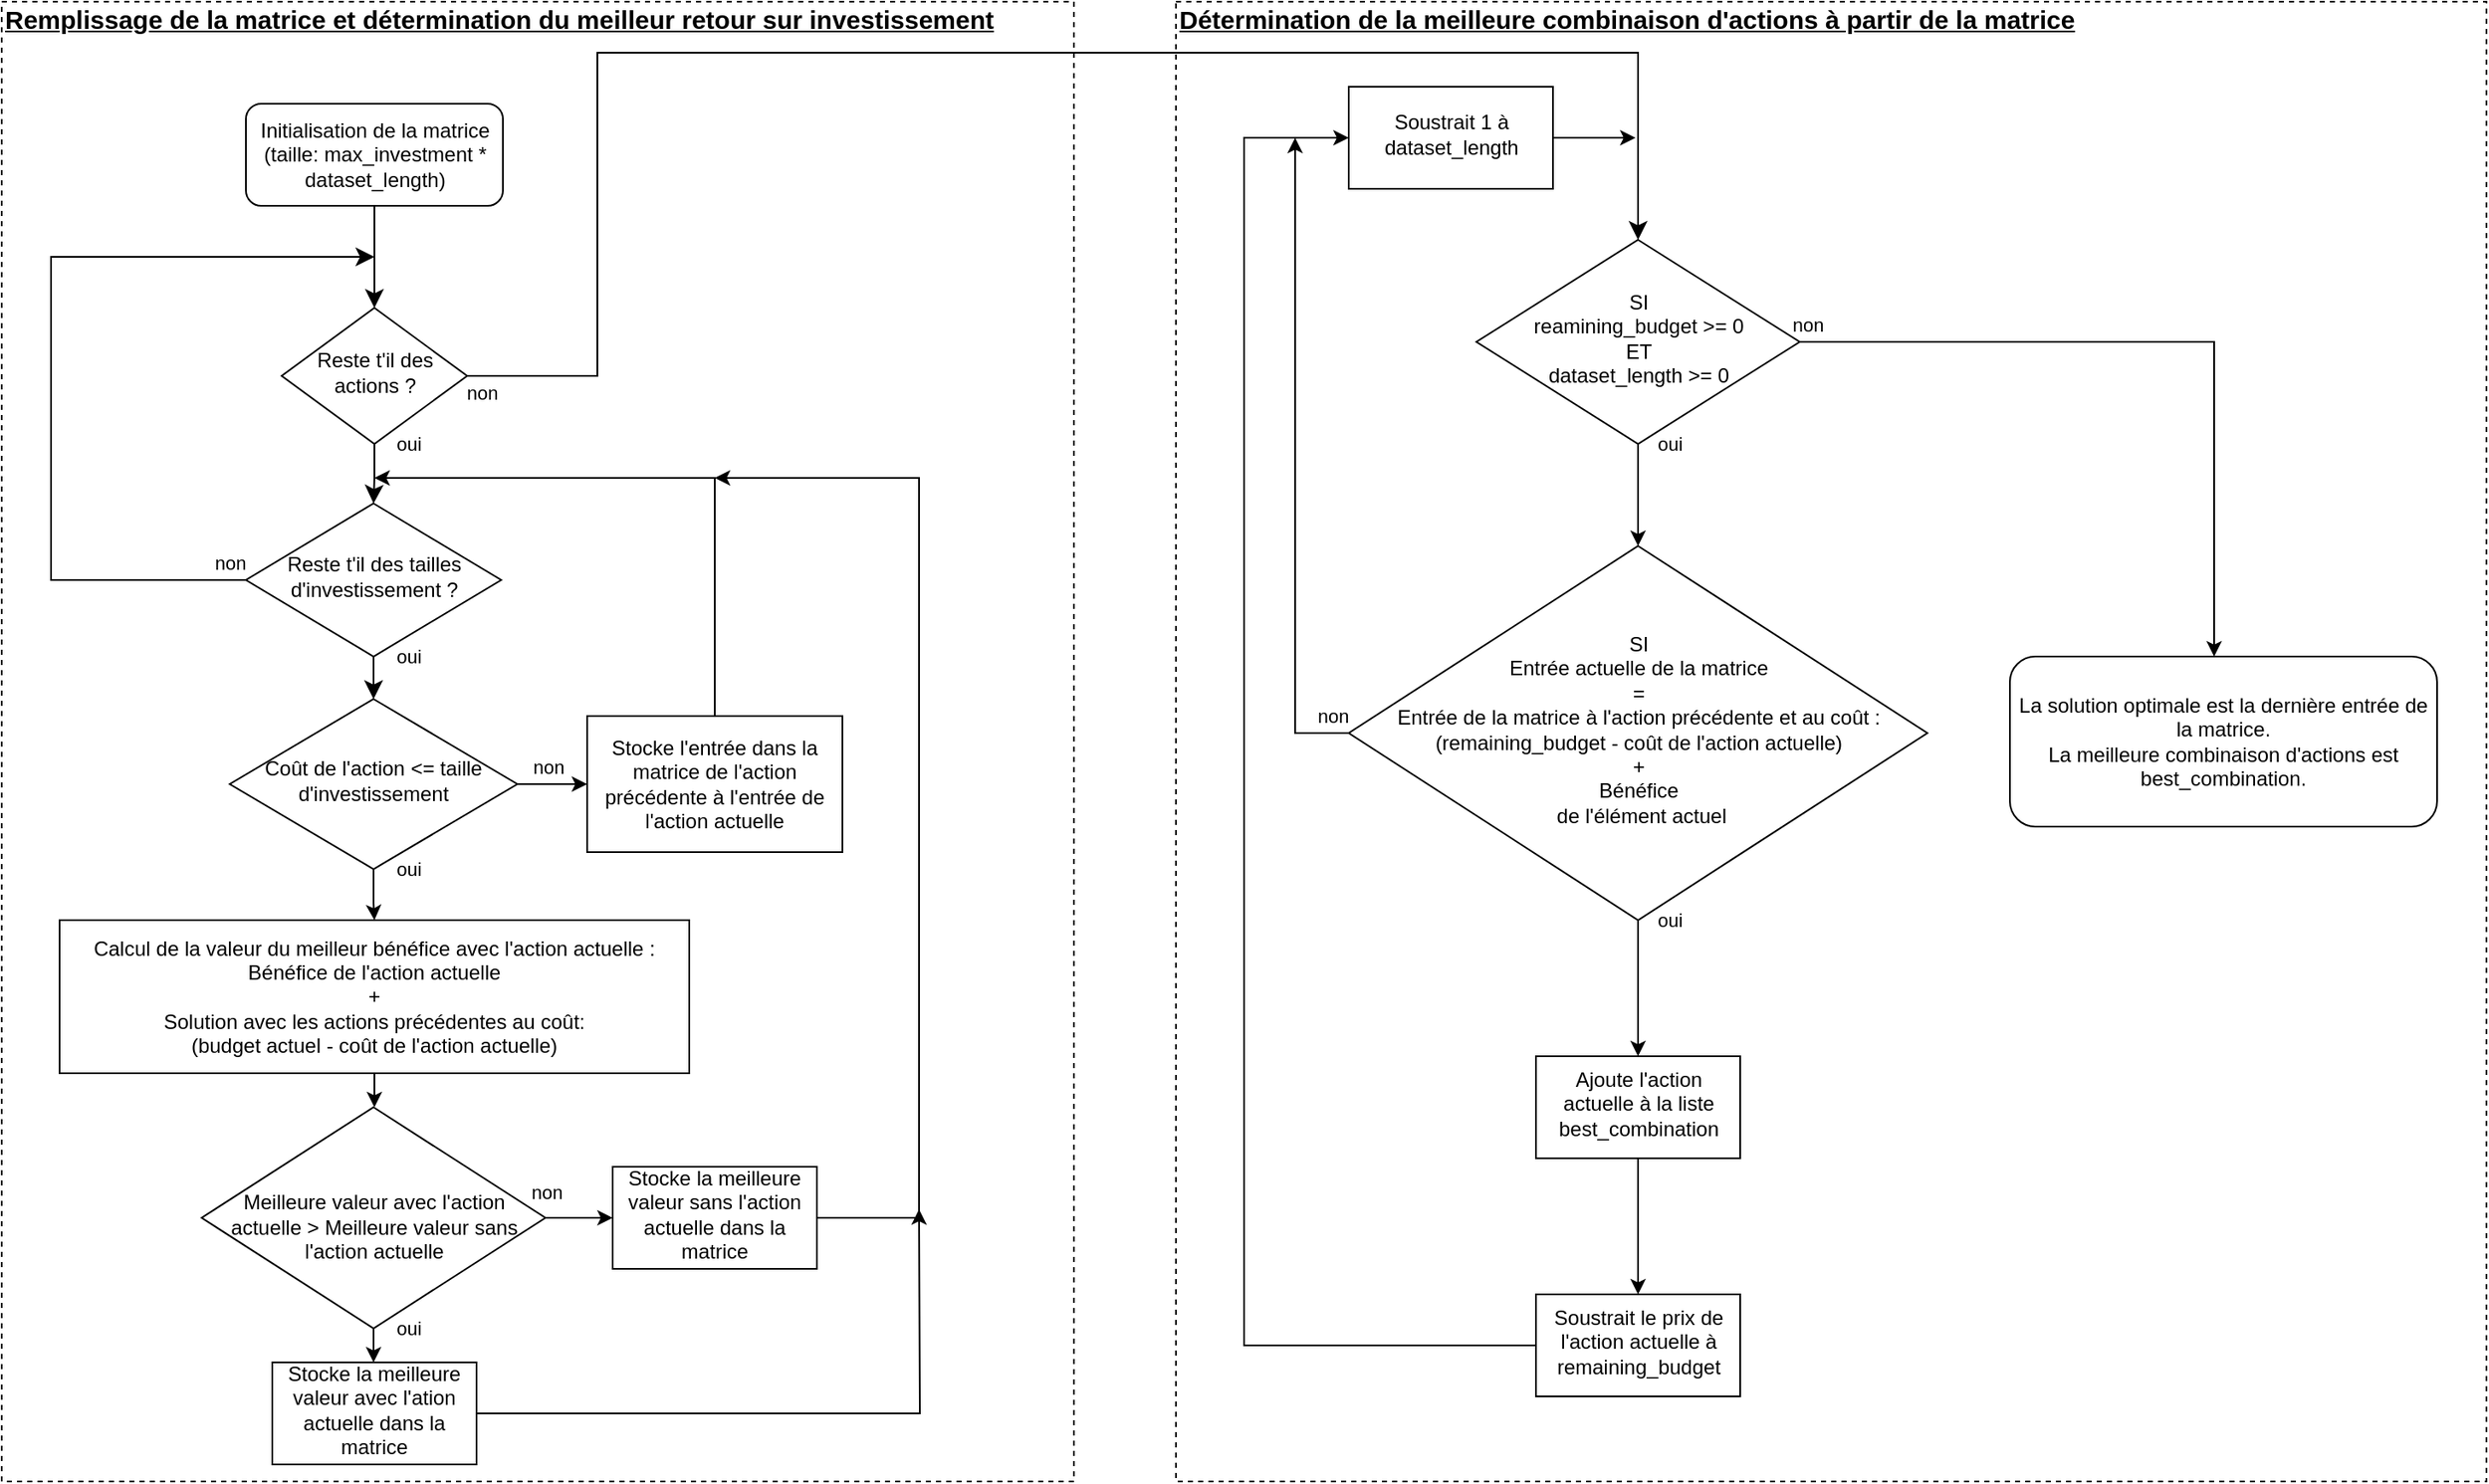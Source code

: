 <mxfile version="15.3.8" type="device"><diagram id="C5RBs43oDa-KdzZeNtuy" name="Page-1"><mxGraphModel dx="1495" dy="822" grid="1" gridSize="10" guides="1" tooltips="1" connect="1" arrows="1" fold="1" page="1" pageScale="1" pageWidth="827" pageHeight="1169" math="0" shadow="0"><root><mxCell id="WIyWlLk6GJQsqaUBKTNV-0"/><mxCell id="WIyWlLk6GJQsqaUBKTNV-1" parent="WIyWlLk6GJQsqaUBKTNV-0"/><mxCell id="4IXa_4E6UTOtuJ-21AAR-43" value="" style="rounded=0;whiteSpace=wrap;html=1;dashed=1;" vertex="1" parent="WIyWlLk6GJQsqaUBKTNV-1"><mxGeometry x="850" y="20" width="770" height="870" as="geometry"/></mxCell><mxCell id="4IXa_4E6UTOtuJ-21AAR-41" value="&lt;p style=&quot;line-height: 120%&quot;&gt;&lt;br&gt;&lt;/p&gt;" style="rounded=0;whiteSpace=wrap;html=1;dashed=1;align=left;" vertex="1" parent="WIyWlLk6GJQsqaUBKTNV-1"><mxGeometry x="160" y="20" width="630" height="870" as="geometry"/></mxCell><mxCell id="WIyWlLk6GJQsqaUBKTNV-2" value="" style="rounded=0;html=1;jettySize=auto;orthogonalLoop=1;fontSize=11;endArrow=classic;endFill=1;endSize=8;strokeWidth=1;shadow=0;labelBackgroundColor=none;edgeStyle=orthogonalEdgeStyle;" parent="WIyWlLk6GJQsqaUBKTNV-1" source="WIyWlLk6GJQsqaUBKTNV-3" target="WIyWlLk6GJQsqaUBKTNV-6" edge="1"><mxGeometry relative="1" as="geometry"/></mxCell><mxCell id="WIyWlLk6GJQsqaUBKTNV-3" value="Initialisation de la matrice&lt;br&gt;(taille: max_investment * dataset_length)" style="rounded=1;whiteSpace=wrap;html=1;fontSize=12;glass=0;strokeWidth=1;shadow=0;" parent="WIyWlLk6GJQsqaUBKTNV-1" vertex="1"><mxGeometry x="303.5" y="80" width="151" height="60" as="geometry"/></mxCell><mxCell id="WIyWlLk6GJQsqaUBKTNV-4" value="oui" style="rounded=0;html=1;jettySize=auto;orthogonalLoop=1;fontSize=11;endArrow=classic;endFill=1;endSize=8;strokeWidth=1;shadow=0;labelBackgroundColor=none;edgeStyle=orthogonalEdgeStyle;" parent="WIyWlLk6GJQsqaUBKTNV-1" source="WIyWlLk6GJQsqaUBKTNV-6" target="WIyWlLk6GJQsqaUBKTNV-10" edge="1"><mxGeometry x="-1" y="20" relative="1" as="geometry"><mxPoint as="offset"/></mxGeometry></mxCell><mxCell id="WIyWlLk6GJQsqaUBKTNV-5" value="non" style="edgeStyle=orthogonalEdgeStyle;rounded=0;html=1;jettySize=auto;orthogonalLoop=1;fontSize=11;endArrow=classic;endFill=1;endSize=8;strokeWidth=1;shadow=0;labelBackgroundColor=none;entryX=0.5;entryY=0;entryDx=0;entryDy=0;exitX=1;exitY=0.5;exitDx=0;exitDy=0;" parent="WIyWlLk6GJQsqaUBKTNV-1" source="WIyWlLk6GJQsqaUBKTNV-6" target="4IXa_4E6UTOtuJ-21AAR-14" edge="1"><mxGeometry x="-0.983" y="-10" relative="1" as="geometry"><mxPoint as="offset"/><mxPoint x="459" y="770" as="targetPoint"/><Array as="points"><mxPoint x="510" y="240"/><mxPoint x="510" y="50"/><mxPoint x="1122" y="50"/></Array></mxGeometry></mxCell><mxCell id="WIyWlLk6GJQsqaUBKTNV-6" value="Reste t'il des actions ?" style="rhombus;whiteSpace=wrap;html=1;shadow=0;fontFamily=Helvetica;fontSize=12;align=center;strokeWidth=1;spacing=6;spacingTop=-4;" parent="WIyWlLk6GJQsqaUBKTNV-1" vertex="1"><mxGeometry x="324.5" y="200" width="109" height="80" as="geometry"/></mxCell><mxCell id="WIyWlLk6GJQsqaUBKTNV-8" value="non" style="rounded=0;html=1;jettySize=auto;orthogonalLoop=1;fontSize=11;endArrow=classic;endFill=1;endSize=8;strokeWidth=1;shadow=0;labelBackgroundColor=none;edgeStyle=orthogonalEdgeStyle;exitX=0;exitY=0.5;exitDx=0;exitDy=0;" parent="WIyWlLk6GJQsqaUBKTNV-1" source="WIyWlLk6GJQsqaUBKTNV-10" edge="1"><mxGeometry x="-0.962" y="-10" relative="1" as="geometry"><mxPoint as="offset"/><mxPoint x="379" y="170" as="targetPoint"/><Array as="points"><mxPoint x="304" y="360"/><mxPoint x="189" y="360"/><mxPoint x="189" y="170"/></Array></mxGeometry></mxCell><mxCell id="WIyWlLk6GJQsqaUBKTNV-10" value="Reste t'il des tailles d'investissement ?" style="rhombus;whiteSpace=wrap;html=1;shadow=0;fontFamily=Helvetica;fontSize=12;align=center;strokeWidth=1;spacing=6;spacingTop=-4;" parent="WIyWlLk6GJQsqaUBKTNV-1" vertex="1"><mxGeometry x="303.5" y="315" width="150" height="90" as="geometry"/></mxCell><mxCell id="4IXa_4E6UTOtuJ-21AAR-33" style="edgeStyle=orthogonalEdgeStyle;rounded=0;orthogonalLoop=1;jettySize=auto;html=1;entryX=0.5;entryY=0;entryDx=0;entryDy=0;" edge="1" parent="WIyWlLk6GJQsqaUBKTNV-1" source="4IXa_4E6UTOtuJ-21AAR-3" target="4IXa_4E6UTOtuJ-21AAR-32"><mxGeometry relative="1" as="geometry"/></mxCell><mxCell id="4IXa_4E6UTOtuJ-21AAR-3" value="Calcul de la valeur du meilleur bénéfice avec l'action actuelle :&lt;br&gt;Bénéfice de l'action actuelle&lt;br&gt;+&lt;br&gt;Solution avec les actions précédentes au coût:&lt;br&gt;(budget actuel - coût de l'action actuelle)" style="rounded=0;whiteSpace=wrap;html=1;" vertex="1" parent="WIyWlLk6GJQsqaUBKTNV-1"><mxGeometry x="194" y="560" width="370" height="90" as="geometry"/></mxCell><mxCell id="4IXa_4E6UTOtuJ-21AAR-6" value="oui" style="edgeStyle=orthogonalEdgeStyle;rounded=0;orthogonalLoop=1;jettySize=auto;html=1;" edge="1" parent="WIyWlLk6GJQsqaUBKTNV-1" source="4IXa_4E6UTOtuJ-21AAR-5" target="4IXa_4E6UTOtuJ-21AAR-3"><mxGeometry x="-1" y="20" relative="1" as="geometry"><mxPoint as="offset"/></mxGeometry></mxCell><mxCell id="4IXa_4E6UTOtuJ-21AAR-5" value="Coût de l'action &amp;lt;= taille d'investissement" style="rhombus;whiteSpace=wrap;html=1;shadow=0;fontFamily=Helvetica;fontSize=12;align=center;strokeWidth=1;spacing=6;spacingTop=-4;" vertex="1" parent="WIyWlLk6GJQsqaUBKTNV-1"><mxGeometry x="294" y="430" width="169" height="100" as="geometry"/></mxCell><mxCell id="4IXa_4E6UTOtuJ-21AAR-9" value="oui" style="rounded=0;html=1;jettySize=auto;orthogonalLoop=1;fontSize=11;endArrow=classic;endFill=1;endSize=8;strokeWidth=1;shadow=0;labelBackgroundColor=none;edgeStyle=orthogonalEdgeStyle;exitX=0.5;exitY=1;exitDx=0;exitDy=0;entryX=0.5;entryY=0;entryDx=0;entryDy=0;" edge="1" parent="WIyWlLk6GJQsqaUBKTNV-1" source="WIyWlLk6GJQsqaUBKTNV-10" target="4IXa_4E6UTOtuJ-21AAR-5"><mxGeometry x="-1" y="20" relative="1" as="geometry"><mxPoint as="offset"/><mxPoint x="389" y="300" as="sourcePoint"/><mxPoint x="389" y="340" as="targetPoint"/><Array as="points"><mxPoint x="379" y="420"/><mxPoint x="379" y="420"/></Array></mxGeometry></mxCell><mxCell id="4IXa_4E6UTOtuJ-21AAR-13" style="edgeStyle=orthogonalEdgeStyle;rounded=0;orthogonalLoop=1;jettySize=auto;html=1;exitX=0.5;exitY=0;exitDx=0;exitDy=0;" edge="1" parent="WIyWlLk6GJQsqaUBKTNV-1" source="4IXa_4E6UTOtuJ-21AAR-10"><mxGeometry relative="1" as="geometry"><mxPoint x="379" y="300" as="targetPoint"/><Array as="points"><mxPoint x="579" y="300"/><mxPoint x="379" y="300"/></Array></mxGeometry></mxCell><mxCell id="4IXa_4E6UTOtuJ-21AAR-10" value="Stocke l'entrée dans la matrice de l'action précédente à l'entrée de l'action actuelle" style="rounded=0;whiteSpace=wrap;html=1;" vertex="1" parent="WIyWlLk6GJQsqaUBKTNV-1"><mxGeometry x="504" y="440" width="150" height="80" as="geometry"/></mxCell><mxCell id="4IXa_4E6UTOtuJ-21AAR-11" value="non" style="edgeStyle=orthogonalEdgeStyle;rounded=0;orthogonalLoop=1;jettySize=auto;html=1;exitX=1;exitY=0.5;exitDx=0;exitDy=0;entryX=0;entryY=0.5;entryDx=0;entryDy=0;" edge="1" parent="WIyWlLk6GJQsqaUBKTNV-1" source="4IXa_4E6UTOtuJ-21AAR-5" target="4IXa_4E6UTOtuJ-21AAR-10"><mxGeometry x="-0.143" y="10" relative="1" as="geometry"><mxPoint x="389" y="550" as="sourcePoint"/><mxPoint x="389" y="575" as="targetPoint"/><mxPoint as="offset"/></mxGeometry></mxCell><mxCell id="4IXa_4E6UTOtuJ-21AAR-15" value="non" style="edgeStyle=orthogonalEdgeStyle;rounded=0;orthogonalLoop=1;jettySize=auto;html=1;exitX=1;exitY=0.5;exitDx=0;exitDy=0;" edge="1" parent="WIyWlLk6GJQsqaUBKTNV-1" source="4IXa_4E6UTOtuJ-21AAR-14" target="4IXa_4E6UTOtuJ-21AAR-28"><mxGeometry x="-0.987" y="10" relative="1" as="geometry"><mxPoint x="1439" y="400" as="targetPoint"/><Array as="points"><mxPoint x="1460" y="220"/></Array><mxPoint x="1" as="offset"/></mxGeometry></mxCell><mxCell id="4IXa_4E6UTOtuJ-21AAR-29" value="oui" style="edgeStyle=orthogonalEdgeStyle;rounded=0;orthogonalLoop=1;jettySize=auto;html=1;entryX=0.5;entryY=0;entryDx=0;entryDy=0;" edge="1" parent="WIyWlLk6GJQsqaUBKTNV-1" source="4IXa_4E6UTOtuJ-21AAR-14" target="4IXa_4E6UTOtuJ-21AAR-18"><mxGeometry x="-1" y="18" relative="1" as="geometry"><mxPoint as="offset"/></mxGeometry></mxCell><mxCell id="4IXa_4E6UTOtuJ-21AAR-14" value="SI&lt;br&gt;reamining_budget &amp;gt;= 0&lt;br&gt;ET&lt;br&gt;dataset_length &amp;gt;= 0" style="rhombus;whiteSpace=wrap;html=1;shadow=0;fontFamily=Helvetica;fontSize=12;align=center;strokeWidth=1;spacing=6;spacingTop=-4;" vertex="1" parent="WIyWlLk6GJQsqaUBKTNV-1"><mxGeometry x="1026.5" y="160" width="190" height="120" as="geometry"/></mxCell><mxCell id="4IXa_4E6UTOtuJ-21AAR-19" value="non" style="edgeStyle=orthogonalEdgeStyle;rounded=0;orthogonalLoop=1;jettySize=auto;html=1;exitX=0;exitY=0.5;exitDx=0;exitDy=0;" edge="1" parent="WIyWlLk6GJQsqaUBKTNV-1" source="4IXa_4E6UTOtuJ-21AAR-18"><mxGeometry x="-0.943" y="-10" relative="1" as="geometry"><mxPoint x="920" y="100" as="targetPoint"/><Array as="points"><mxPoint x="920" y="450"/><mxPoint x="920" y="110"/></Array><mxPoint x="1" as="offset"/></mxGeometry></mxCell><mxCell id="4IXa_4E6UTOtuJ-21AAR-30" value="oui" style="edgeStyle=orthogonalEdgeStyle;rounded=0;orthogonalLoop=1;jettySize=auto;html=1;" edge="1" parent="WIyWlLk6GJQsqaUBKTNV-1" source="4IXa_4E6UTOtuJ-21AAR-18" target="4IXa_4E6UTOtuJ-21AAR-22"><mxGeometry x="-1" y="18" relative="1" as="geometry"><mxPoint as="offset"/></mxGeometry></mxCell><mxCell id="4IXa_4E6UTOtuJ-21AAR-18" value="SI&lt;br&gt;Entrée actuelle de la matrice&lt;br&gt;=&lt;br&gt;Entrée de la matrice à l'action précédente et au coût : &lt;br&gt;(remaining_budget - coût de l'action actuelle)&lt;br&gt;+&lt;br&gt;Bénéfice&lt;br&gt;&amp;nbsp;de l'élément actuel" style="rhombus;whiteSpace=wrap;html=1;shadow=0;fontFamily=Helvetica;fontSize=12;align=center;strokeWidth=1;spacing=6;spacingTop=-4;" vertex="1" parent="WIyWlLk6GJQsqaUBKTNV-1"><mxGeometry x="951.5" y="340" width="340" height="220" as="geometry"/></mxCell><mxCell id="4IXa_4E6UTOtuJ-21AAR-24" style="edgeStyle=orthogonalEdgeStyle;rounded=0;orthogonalLoop=1;jettySize=auto;html=1;exitX=0;exitY=0.5;exitDx=0;exitDy=0;entryX=0;entryY=0.5;entryDx=0;entryDy=0;" edge="1" parent="WIyWlLk6GJQsqaUBKTNV-1" source="4IXa_4E6UTOtuJ-21AAR-26" target="4IXa_4E6UTOtuJ-21AAR-47"><mxGeometry relative="1" as="geometry"><mxPoint x="950" y="90" as="targetPoint"/><Array as="points"><mxPoint x="890" y="810"/><mxPoint x="890" y="100"/></Array></mxGeometry></mxCell><mxCell id="4IXa_4E6UTOtuJ-21AAR-50" style="edgeStyle=orthogonalEdgeStyle;rounded=0;orthogonalLoop=1;jettySize=auto;html=1;entryX=0.5;entryY=0;entryDx=0;entryDy=0;endArrow=classic;endFill=1;" edge="1" parent="WIyWlLk6GJQsqaUBKTNV-1" source="4IXa_4E6UTOtuJ-21AAR-22" target="4IXa_4E6UTOtuJ-21AAR-26"><mxGeometry relative="1" as="geometry"/></mxCell><mxCell id="4IXa_4E6UTOtuJ-21AAR-22" value="Ajoute l'action actuelle à la liste best_combination" style="whiteSpace=wrap;html=1;shadow=0;strokeWidth=1;spacing=6;spacingTop=-4;" vertex="1" parent="WIyWlLk6GJQsqaUBKTNV-1"><mxGeometry x="1061.5" y="640" width="120" height="60" as="geometry"/></mxCell><mxCell id="4IXa_4E6UTOtuJ-21AAR-26" value="Soustrait le prix de l'action actuelle à remaining_budget" style="whiteSpace=wrap;html=1;shadow=0;strokeWidth=1;spacing=6;spacingTop=-4;" vertex="1" parent="WIyWlLk6GJQsqaUBKTNV-1"><mxGeometry x="1061.5" y="780" width="120" height="60" as="geometry"/></mxCell><mxCell id="4IXa_4E6UTOtuJ-21AAR-28" value="La solution optimale est la dernière entrée de la matrice.&lt;br&gt;La meilleure combinaison d'actions est best_combination." style="rounded=1;whiteSpace=wrap;html=1;" vertex="1" parent="WIyWlLk6GJQsqaUBKTNV-1"><mxGeometry x="1340" y="405" width="251" height="100" as="geometry"/></mxCell><mxCell id="4IXa_4E6UTOtuJ-21AAR-35" value="oui" style="edgeStyle=orthogonalEdgeStyle;rounded=0;orthogonalLoop=1;jettySize=auto;html=1;" edge="1" parent="WIyWlLk6GJQsqaUBKTNV-1" source="4IXa_4E6UTOtuJ-21AAR-32" target="4IXa_4E6UTOtuJ-21AAR-34"><mxGeometry x="-1" y="20" relative="1" as="geometry"><mxPoint as="offset"/></mxGeometry></mxCell><mxCell id="4IXa_4E6UTOtuJ-21AAR-38" value="non" style="edgeStyle=orthogonalEdgeStyle;rounded=0;orthogonalLoop=1;jettySize=auto;html=1;" edge="1" parent="WIyWlLk6GJQsqaUBKTNV-1" source="4IXa_4E6UTOtuJ-21AAR-32" target="4IXa_4E6UTOtuJ-21AAR-37"><mxGeometry x="-0.975" y="15" relative="1" as="geometry"><mxPoint as="offset"/></mxGeometry></mxCell><mxCell id="4IXa_4E6UTOtuJ-21AAR-32" value="&lt;br&gt;Meilleure valeur avec l'action actuelle &amp;gt; Meilleure valeur sans l'action actuelle" style="rhombus;whiteSpace=wrap;html=1;shadow=0;fontFamily=Helvetica;fontSize=12;align=center;strokeWidth=1;spacing=6;spacingTop=-4;" vertex="1" parent="WIyWlLk6GJQsqaUBKTNV-1"><mxGeometry x="277.5" y="670" width="202" height="130" as="geometry"/></mxCell><mxCell id="4IXa_4E6UTOtuJ-21AAR-40" style="edgeStyle=orthogonalEdgeStyle;rounded=0;orthogonalLoop=1;jettySize=auto;html=1;" edge="1" parent="WIyWlLk6GJQsqaUBKTNV-1" source="4IXa_4E6UTOtuJ-21AAR-34"><mxGeometry relative="1" as="geometry"><mxPoint x="699" y="730" as="targetPoint"/></mxGeometry></mxCell><mxCell id="4IXa_4E6UTOtuJ-21AAR-34" value="Stocke la meilleure valeur avec l'ation actuelle dans la matrice" style="whiteSpace=wrap;html=1;shadow=0;strokeWidth=1;spacing=6;spacingTop=-4;" vertex="1" parent="WIyWlLk6GJQsqaUBKTNV-1"><mxGeometry x="319" y="820" width="120" height="60" as="geometry"/></mxCell><mxCell id="4IXa_4E6UTOtuJ-21AAR-39" style="edgeStyle=orthogonalEdgeStyle;rounded=0;orthogonalLoop=1;jettySize=auto;html=1;exitX=1;exitY=0.5;exitDx=0;exitDy=0;" edge="1" parent="WIyWlLk6GJQsqaUBKTNV-1" source="4IXa_4E6UTOtuJ-21AAR-37"><mxGeometry relative="1" as="geometry"><mxPoint x="579" y="300" as="targetPoint"/><Array as="points"><mxPoint x="699" y="735"/><mxPoint x="699" y="300"/><mxPoint x="579" y="300"/></Array></mxGeometry></mxCell><mxCell id="4IXa_4E6UTOtuJ-21AAR-37" value="&lt;span&gt;Stocke la meilleure valeur sans l'action actuelle dans la matrice&lt;/span&gt;" style="whiteSpace=wrap;html=1;shadow=0;strokeWidth=1;spacing=6;spacingTop=-4;" vertex="1" parent="WIyWlLk6GJQsqaUBKTNV-1"><mxGeometry x="519" y="705" width="120" height="60" as="geometry"/></mxCell><mxCell id="4IXa_4E6UTOtuJ-21AAR-42" value="&lt;font style=&quot;font-size: 15px&quot;&gt;&lt;b&gt;&lt;u&gt;Remplissage de la matrice et détermination du meilleur retour sur investissement&lt;/u&gt;&lt;/b&gt;&lt;/font&gt;" style="text;html=1;resizable=0;autosize=1;align=left;verticalAlign=middle;points=[];fillColor=none;strokeColor=none;rounded=0;dashed=1;" vertex="1" parent="WIyWlLk6GJQsqaUBKTNV-1"><mxGeometry x="160" y="20" width="600" height="20" as="geometry"/></mxCell><mxCell id="4IXa_4E6UTOtuJ-21AAR-45" value="&lt;font style=&quot;font-size: 15px&quot;&gt;&lt;b&gt;&lt;u&gt;Détermination de la meilleure combinaison d'actions à partir de la matrice&lt;/u&gt;&lt;/b&gt;&lt;/font&gt;" style="text;html=1;resizable=0;autosize=1;align=left;verticalAlign=middle;points=[];fillColor=none;strokeColor=none;rounded=0;dashed=1;" vertex="1" parent="WIyWlLk6GJQsqaUBKTNV-1"><mxGeometry x="850" y="20" width="540" height="20" as="geometry"/></mxCell><mxCell id="4IXa_4E6UTOtuJ-21AAR-49" style="edgeStyle=orthogonalEdgeStyle;rounded=0;orthogonalLoop=1;jettySize=auto;html=1;endArrow=classic;endFill=1;" edge="1" parent="WIyWlLk6GJQsqaUBKTNV-1" source="4IXa_4E6UTOtuJ-21AAR-47"><mxGeometry relative="1" as="geometry"><mxPoint x="1120" y="100" as="targetPoint"/></mxGeometry></mxCell><mxCell id="4IXa_4E6UTOtuJ-21AAR-47" value="Soustrait 1 à dataset_length" style="whiteSpace=wrap;html=1;shadow=0;strokeWidth=1;spacing=6;spacingTop=-4;" vertex="1" parent="WIyWlLk6GJQsqaUBKTNV-1"><mxGeometry x="951.5" y="70" width="120" height="60" as="geometry"/></mxCell></root></mxGraphModel></diagram></mxfile>